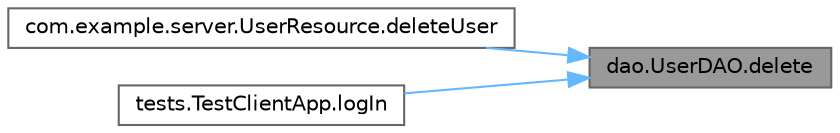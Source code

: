 digraph "dao.UserDAO.delete"
{
 // LATEX_PDF_SIZE
  bgcolor="transparent";
  edge [fontname=Helvetica,fontsize=10,labelfontname=Helvetica,labelfontsize=10];
  node [fontname=Helvetica,fontsize=10,shape=box,height=0.2,width=0.4];
  rankdir="RL";
  Node1 [label="dao.UserDAO.delete",height=0.2,width=0.4,color="gray40", fillcolor="grey60", style="filled", fontcolor="black",tooltip=" "];
  Node1 -> Node2 [dir="back",color="steelblue1",style="solid"];
  Node2 [label="com.example.server.UserResource.deleteUser",height=0.2,width=0.4,color="grey40", fillcolor="white", style="filled",URL="$classcom_1_1example_1_1server_1_1_user_resource.html#aa42fd426dffe2a7f95a68a3659b1ab41",tooltip=" "];
  Node1 -> Node3 [dir="back",color="steelblue1",style="solid"];
  Node3 [label="tests.TestClientApp.logIn",height=0.2,width=0.4,color="grey40", fillcolor="white", style="filled",URL="$classtests_1_1_test_client_app.html#a786265f6982814de0aed18e49095e7a6",tooltip=" "];
}
